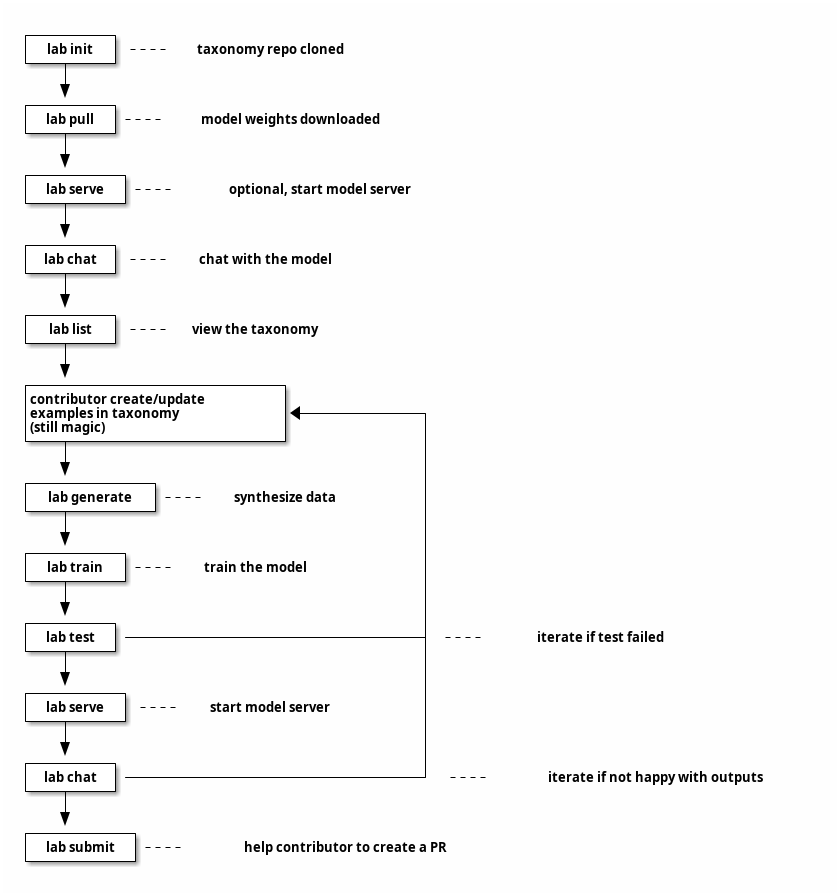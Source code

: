 @startditaa
+--------+
|lab init|-=---taxonomy repo cloned
+---+----+
    |
    v
+---+----+
|lab pull|-=---model weights downloaded
+---+----+
    |
    v
+---+-----+
|lab serve|-=---optional, start model server
+---+-----+
    |
    v
+---+----+
|lab chat|-=---chat with the model
+---+----+
    |
    v
+---+----+
|lab list|-=---view the taxonomy
+---+----+
    |
    v
+---+---------------------+
|contributor create/update|
|examples in taxonomy     |<------------+
|(still magic)            |             |
+---+---------------------+             |
    |                                   |
    v                                   |
+---+--------+                          |
|lab generate|-=---synthesize data      |
+---+--------+                          |
    |                                   | 
    v                                   | 
+---+-----+                             |
|lab train|-=---train the model         |
+---+-----+                             |
    |                                   |
    v                                   |
+---+----+                              |
|lab test|------------------------------+ -=---iterate if test failed
+---+----+                              |
    |                                   |
    v                                   |
+---+-----+                             |
|lab serve|-=---start model server      |
+---+-----+                             |
    |                                   |
    v                                   |
+---+----+                              |
|lab chat|------------------------------+ -=---iterate if not happy with outputs
+---+----+
    |
    v
+---+------+
|lab submit|-=---help contributor to create a PR
+----------+
@endditaa
